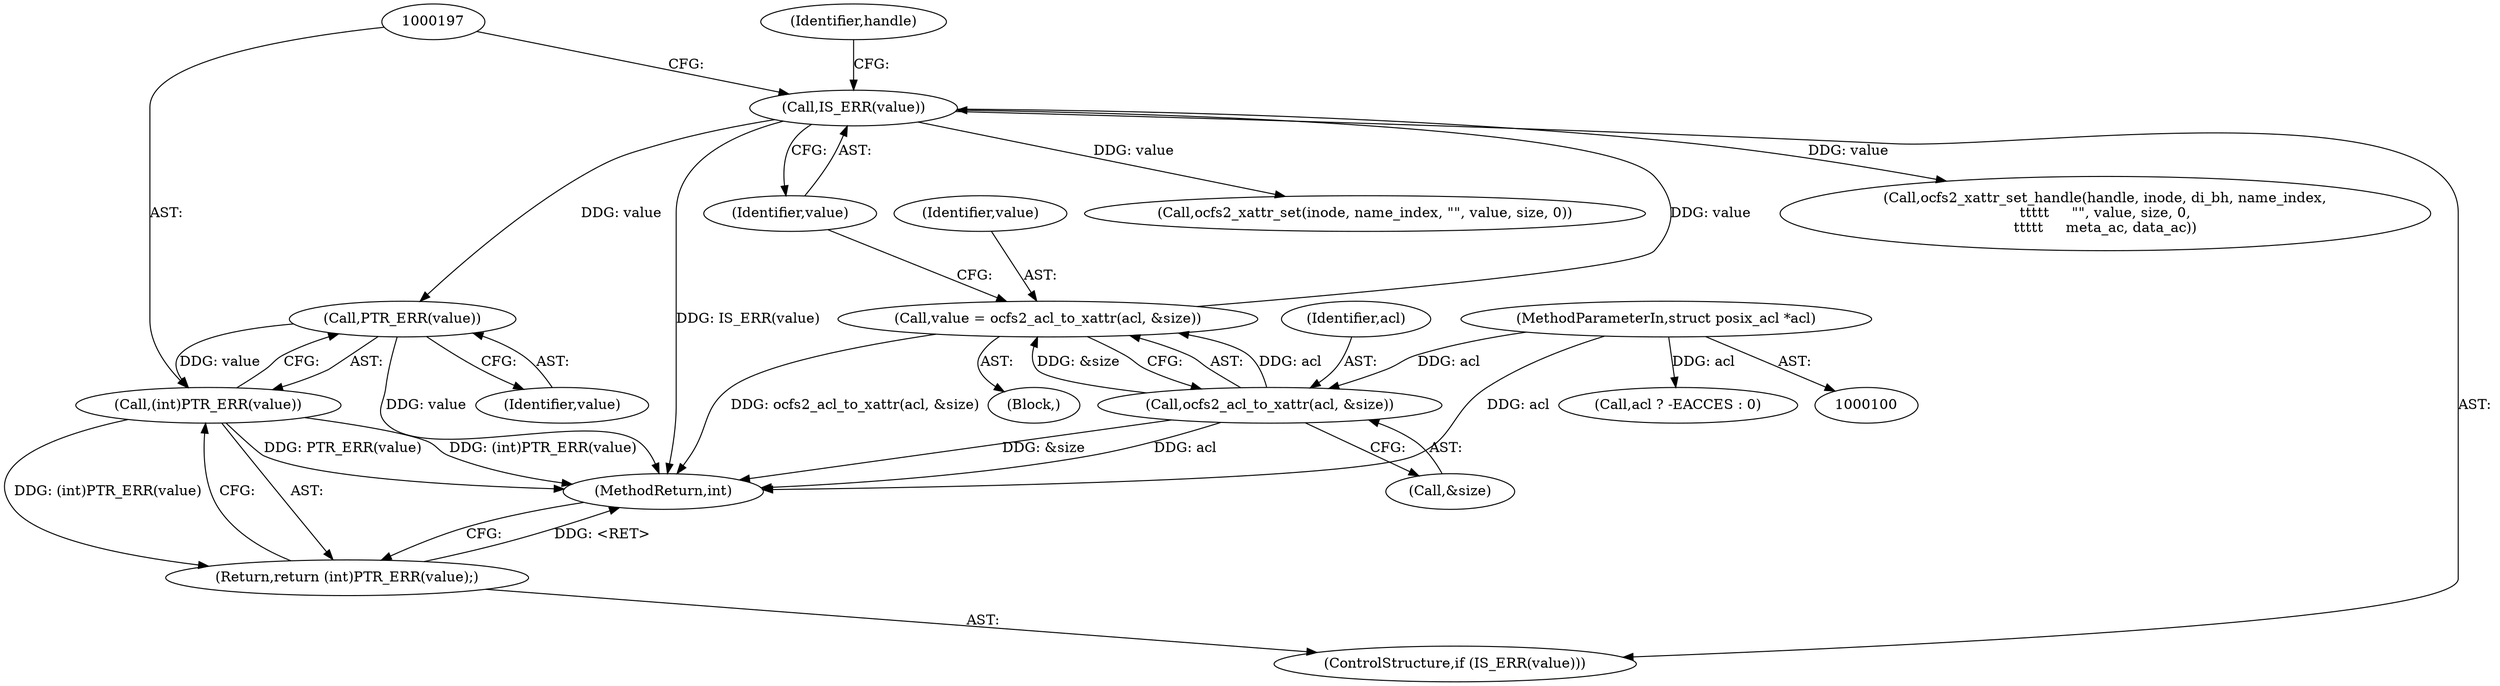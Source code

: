 digraph "0_linux_073931017b49d9458aa351605b43a7e34598caef_9@pointer" {
"1000198" [label="(Call,PTR_ERR(value))"];
"1000193" [label="(Call,IS_ERR(value))"];
"1000186" [label="(Call,value = ocfs2_acl_to_xattr(acl, &size))"];
"1000188" [label="(Call,ocfs2_acl_to_xattr(acl, &size))"];
"1000105" [label="(MethodParameterIn,struct posix_acl *acl)"];
"1000196" [label="(Call,(int)PTR_ERR(value))"];
"1000195" [label="(Return,return (int)PTR_ERR(value);)"];
"1000229" [label="(MethodReturn,int)"];
"1000195" [label="(Return,return (int)PTR_ERR(value);)"];
"1000194" [label="(Identifier,value)"];
"1000218" [label="(Call,ocfs2_xattr_set(inode, name_index, \"\", value, size, 0))"];
"1000192" [label="(ControlStructure,if (IS_ERR(value)))"];
"1000187" [label="(Identifier,value)"];
"1000173" [label="(Call,acl ? -EACCES : 0)"];
"1000198" [label="(Call,PTR_ERR(value))"];
"1000186" [label="(Call,value = ocfs2_acl_to_xattr(acl, &size))"];
"1000193" [label="(Call,IS_ERR(value))"];
"1000199" [label="(Identifier,value)"];
"1000190" [label="(Call,&size)"];
"1000185" [label="(Block,)"];
"1000188" [label="(Call,ocfs2_acl_to_xattr(acl, &size))"];
"1000105" [label="(MethodParameterIn,struct posix_acl *acl)"];
"1000204" [label="(Call,ocfs2_xattr_set_handle(handle, inode, di_bh, name_index,\n\t\t\t\t\t     \"\", value, size, 0,\n\t\t\t\t\t     meta_ac, data_ac))"];
"1000201" [label="(Identifier,handle)"];
"1000196" [label="(Call,(int)PTR_ERR(value))"];
"1000189" [label="(Identifier,acl)"];
"1000198" -> "1000196"  [label="AST: "];
"1000198" -> "1000199"  [label="CFG: "];
"1000199" -> "1000198"  [label="AST: "];
"1000196" -> "1000198"  [label="CFG: "];
"1000198" -> "1000229"  [label="DDG: value"];
"1000198" -> "1000196"  [label="DDG: value"];
"1000193" -> "1000198"  [label="DDG: value"];
"1000193" -> "1000192"  [label="AST: "];
"1000193" -> "1000194"  [label="CFG: "];
"1000194" -> "1000193"  [label="AST: "];
"1000197" -> "1000193"  [label="CFG: "];
"1000201" -> "1000193"  [label="CFG: "];
"1000193" -> "1000229"  [label="DDG: IS_ERR(value)"];
"1000186" -> "1000193"  [label="DDG: value"];
"1000193" -> "1000204"  [label="DDG: value"];
"1000193" -> "1000218"  [label="DDG: value"];
"1000186" -> "1000185"  [label="AST: "];
"1000186" -> "1000188"  [label="CFG: "];
"1000187" -> "1000186"  [label="AST: "];
"1000188" -> "1000186"  [label="AST: "];
"1000194" -> "1000186"  [label="CFG: "];
"1000186" -> "1000229"  [label="DDG: ocfs2_acl_to_xattr(acl, &size)"];
"1000188" -> "1000186"  [label="DDG: acl"];
"1000188" -> "1000186"  [label="DDG: &size"];
"1000188" -> "1000190"  [label="CFG: "];
"1000189" -> "1000188"  [label="AST: "];
"1000190" -> "1000188"  [label="AST: "];
"1000188" -> "1000229"  [label="DDG: &size"];
"1000188" -> "1000229"  [label="DDG: acl"];
"1000105" -> "1000188"  [label="DDG: acl"];
"1000105" -> "1000100"  [label="AST: "];
"1000105" -> "1000229"  [label="DDG: acl"];
"1000105" -> "1000173"  [label="DDG: acl"];
"1000196" -> "1000195"  [label="AST: "];
"1000197" -> "1000196"  [label="AST: "];
"1000195" -> "1000196"  [label="CFG: "];
"1000196" -> "1000229"  [label="DDG: (int)PTR_ERR(value)"];
"1000196" -> "1000229"  [label="DDG: PTR_ERR(value)"];
"1000196" -> "1000195"  [label="DDG: (int)PTR_ERR(value)"];
"1000195" -> "1000192"  [label="AST: "];
"1000229" -> "1000195"  [label="CFG: "];
"1000195" -> "1000229"  [label="DDG: <RET>"];
}
